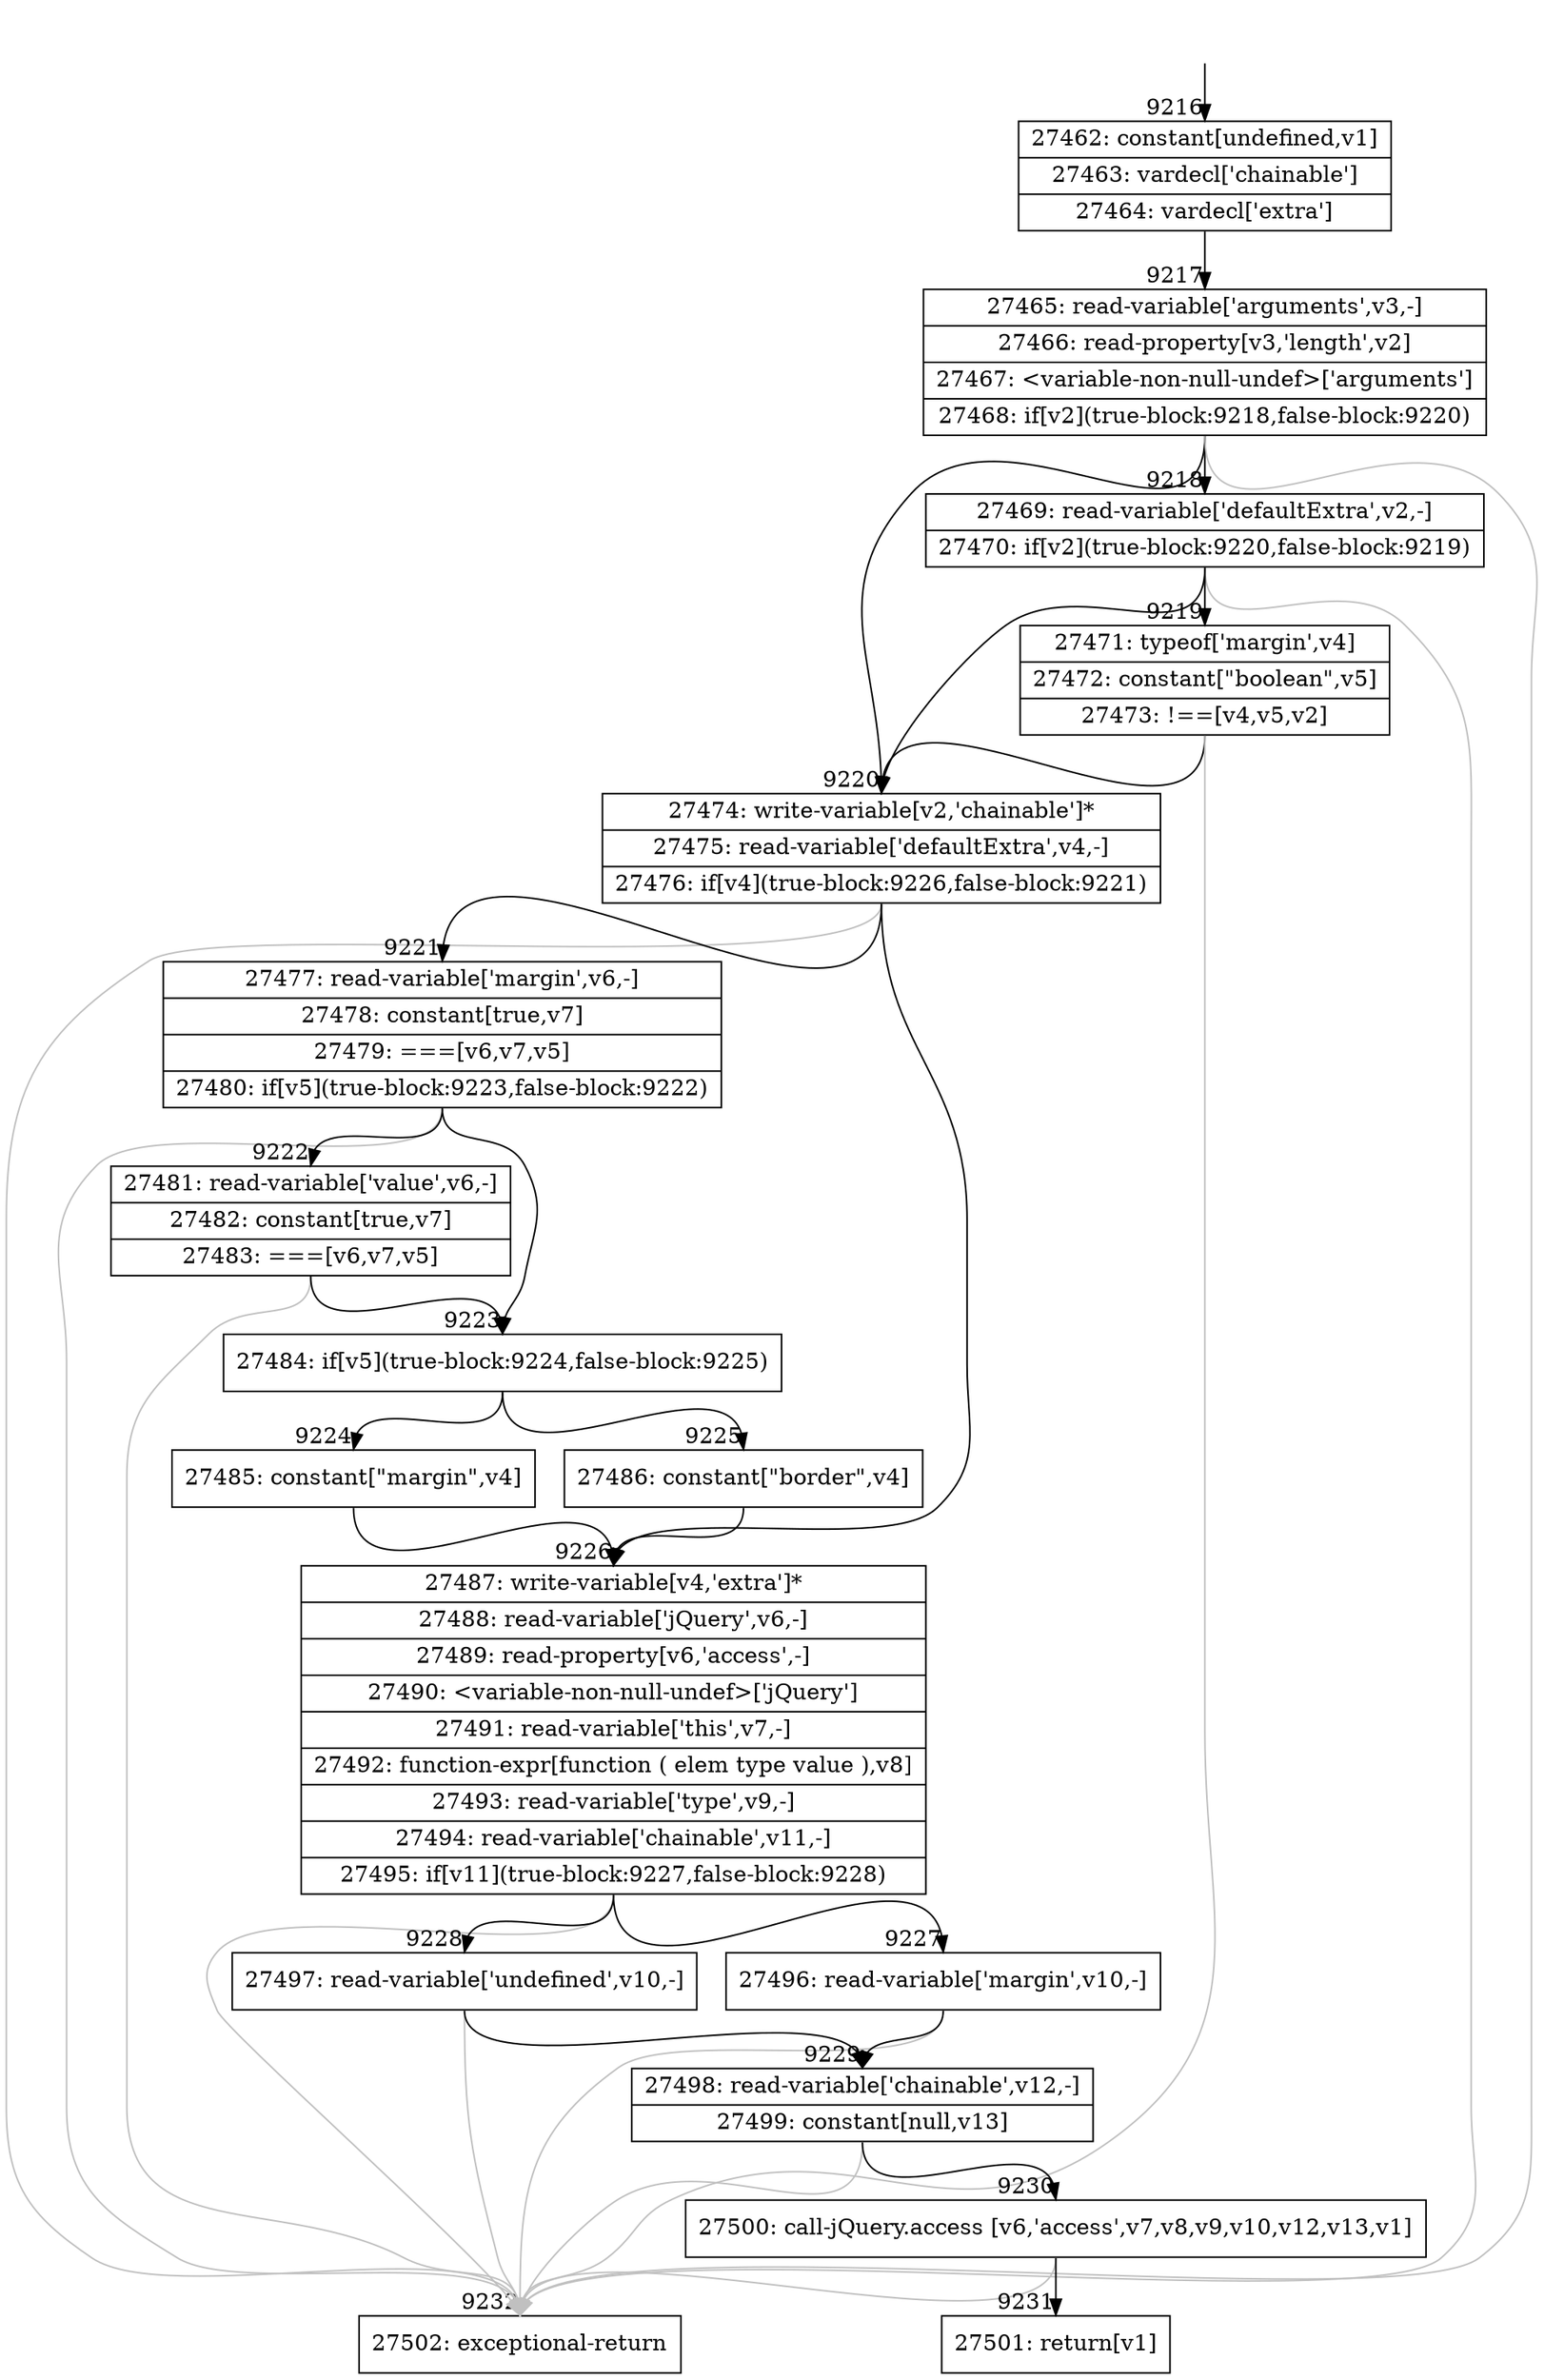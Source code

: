 digraph {
rankdir="TD"
BB_entry576[shape=none,label=""];
BB_entry576 -> BB9216 [tailport=s, headport=n, headlabel="    9216"]
BB9216 [shape=record label="{27462: constant[undefined,v1]|27463: vardecl['chainable']|27464: vardecl['extra']}" ] 
BB9216 -> BB9217 [tailport=s, headport=n, headlabel="      9217"]
BB9217 [shape=record label="{27465: read-variable['arguments',v3,-]|27466: read-property[v3,'length',v2]|27467: \<variable-non-null-undef\>['arguments']|27468: if[v2](true-block:9218,false-block:9220)}" ] 
BB9217 -> BB9220 [tailport=s, headport=n, headlabel="      9220"]
BB9217 -> BB9218 [tailport=s, headport=n, headlabel="      9218"]
BB9217 -> BB9232 [tailport=s, headport=n, color=gray, headlabel="      9232"]
BB9218 [shape=record label="{27469: read-variable['defaultExtra',v2,-]|27470: if[v2](true-block:9220,false-block:9219)}" ] 
BB9218 -> BB9220 [tailport=s, headport=n]
BB9218 -> BB9219 [tailport=s, headport=n, headlabel="      9219"]
BB9218 -> BB9232 [tailport=s, headport=n, color=gray]
BB9219 [shape=record label="{27471: typeof['margin',v4]|27472: constant[\"boolean\",v5]|27473: !==[v4,v5,v2]}" ] 
BB9219 -> BB9220 [tailport=s, headport=n]
BB9219 -> BB9232 [tailport=s, headport=n, color=gray]
BB9220 [shape=record label="{27474: write-variable[v2,'chainable']*|27475: read-variable['defaultExtra',v4,-]|27476: if[v4](true-block:9226,false-block:9221)}" ] 
BB9220 -> BB9226 [tailport=s, headport=n, headlabel="      9226"]
BB9220 -> BB9221 [tailport=s, headport=n, headlabel="      9221"]
BB9220 -> BB9232 [tailport=s, headport=n, color=gray]
BB9221 [shape=record label="{27477: read-variable['margin',v6,-]|27478: constant[true,v7]|27479: ===[v6,v7,v5]|27480: if[v5](true-block:9223,false-block:9222)}" ] 
BB9221 -> BB9223 [tailport=s, headport=n, headlabel="      9223"]
BB9221 -> BB9222 [tailport=s, headport=n, headlabel="      9222"]
BB9221 -> BB9232 [tailport=s, headport=n, color=gray]
BB9222 [shape=record label="{27481: read-variable['value',v6,-]|27482: constant[true,v7]|27483: ===[v6,v7,v5]}" ] 
BB9222 -> BB9223 [tailport=s, headport=n]
BB9222 -> BB9232 [tailport=s, headport=n, color=gray]
BB9223 [shape=record label="{27484: if[v5](true-block:9224,false-block:9225)}" ] 
BB9223 -> BB9224 [tailport=s, headport=n, headlabel="      9224"]
BB9223 -> BB9225 [tailport=s, headport=n, headlabel="      9225"]
BB9224 [shape=record label="{27485: constant[\"margin\",v4]}" ] 
BB9224 -> BB9226 [tailport=s, headport=n]
BB9225 [shape=record label="{27486: constant[\"border\",v4]}" ] 
BB9225 -> BB9226 [tailport=s, headport=n]
BB9226 [shape=record label="{27487: write-variable[v4,'extra']*|27488: read-variable['jQuery',v6,-]|27489: read-property[v6,'access',-]|27490: \<variable-non-null-undef\>['jQuery']|27491: read-variable['this',v7,-]|27492: function-expr[function ( elem type value ),v8]|27493: read-variable['type',v9,-]|27494: read-variable['chainable',v11,-]|27495: if[v11](true-block:9227,false-block:9228)}" ] 
BB9226 -> BB9227 [tailport=s, headport=n, headlabel="      9227"]
BB9226 -> BB9228 [tailport=s, headport=n, headlabel="      9228"]
BB9226 -> BB9232 [tailport=s, headport=n, color=gray]
BB9227 [shape=record label="{27496: read-variable['margin',v10,-]}" ] 
BB9227 -> BB9229 [tailport=s, headport=n, headlabel="      9229"]
BB9227 -> BB9232 [tailport=s, headport=n, color=gray]
BB9228 [shape=record label="{27497: read-variable['undefined',v10,-]}" ] 
BB9228 -> BB9229 [tailport=s, headport=n]
BB9228 -> BB9232 [tailport=s, headport=n, color=gray]
BB9229 [shape=record label="{27498: read-variable['chainable',v12,-]|27499: constant[null,v13]}" ] 
BB9229 -> BB9230 [tailport=s, headport=n, headlabel="      9230"]
BB9229 -> BB9232 [tailport=s, headport=n, color=gray]
BB9230 [shape=record label="{27500: call-jQuery.access [v6,'access',v7,v8,v9,v10,v12,v13,v1]}" ] 
BB9230 -> BB9231 [tailport=s, headport=n, headlabel="      9231"]
BB9230 -> BB9232 [tailport=s, headport=n, color=gray]
BB9231 [shape=record label="{27501: return[v1]}" ] 
BB9232 [shape=record label="{27502: exceptional-return}" ] 
//#$~ 9570
}
